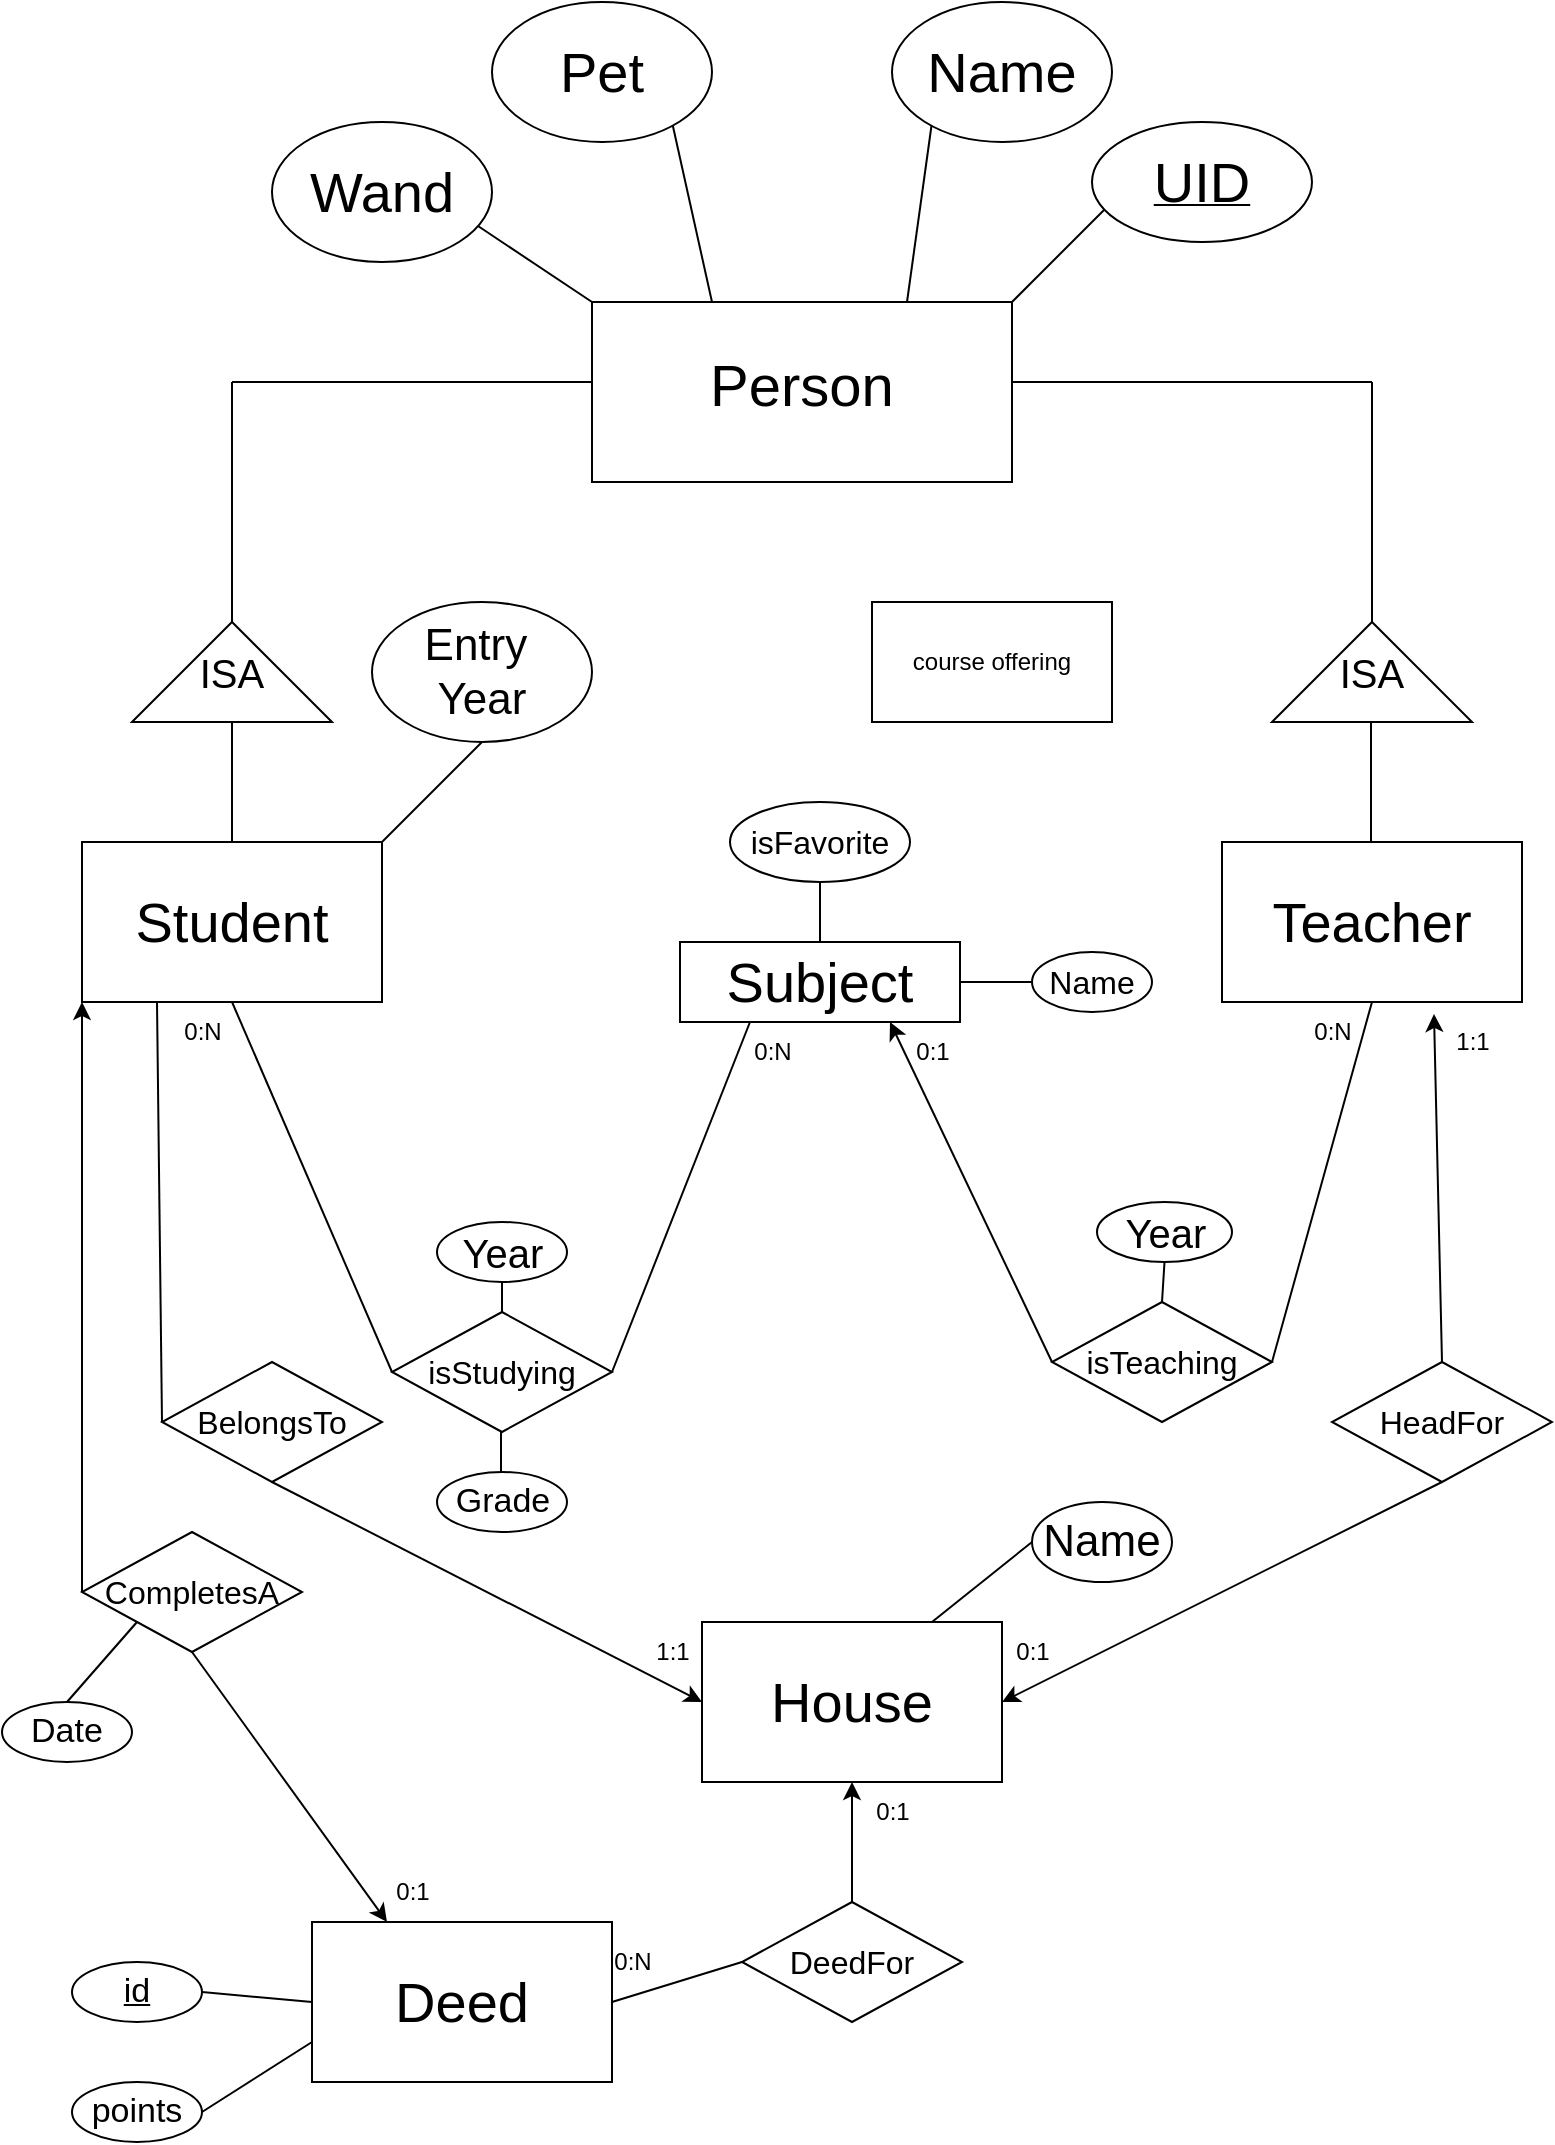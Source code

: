 <mxfile version="28.2.1">
  <diagram name="Page-1" id="wAsHe6x8NOMHR-FiojJh">
    <mxGraphModel dx="921" dy="596" grid="1" gridSize="10" guides="1" tooltips="1" connect="1" arrows="1" fold="1" page="1" pageScale="1" pageWidth="827" pageHeight="1169" math="0" shadow="0">
      <root>
        <mxCell id="0" />
        <mxCell id="1" parent="0" />
        <mxCell id="4F_UYYIf28MU5tTgGBiB-3" value="&lt;div style=&quot;line-height: 230%;&quot;&gt;&lt;font style=&quot;font-size: 29px;&quot;&gt;Person&lt;/font&gt;&lt;/div&gt;" style="rounded=0;whiteSpace=wrap;html=1;" parent="1" vertex="1">
          <mxGeometry x="300" y="200" width="210" height="90" as="geometry" />
        </mxCell>
        <mxCell id="4F_UYYIf28MU5tTgGBiB-6" value="" style="endArrow=none;html=1;rounded=0;" parent="1" edge="1">
          <mxGeometry width="50" height="50" relative="1" as="geometry">
            <mxPoint x="510" y="200" as="sourcePoint" />
            <mxPoint x="560" y="150" as="targetPoint" />
          </mxGeometry>
        </mxCell>
        <mxCell id="4F_UYYIf28MU5tTgGBiB-7" value="&lt;u&gt;&lt;font style=&quot;font-size: 28px;&quot;&gt;UID&lt;/font&gt;&lt;/u&gt;" style="ellipse;whiteSpace=wrap;html=1;" parent="1" vertex="1">
          <mxGeometry x="550" y="110" width="110" height="60" as="geometry" />
        </mxCell>
        <mxCell id="4F_UYYIf28MU5tTgGBiB-9" value="" style="endArrow=none;html=1;rounded=0;exitX=0.75;exitY=0;exitDx=0;exitDy=0;" parent="1" source="4F_UYYIf28MU5tTgGBiB-3" edge="1">
          <mxGeometry width="50" height="50" relative="1" as="geometry">
            <mxPoint x="390" y="260" as="sourcePoint" />
            <mxPoint x="470" y="110" as="targetPoint" />
          </mxGeometry>
        </mxCell>
        <mxCell id="4F_UYYIf28MU5tTgGBiB-10" value="&lt;font style=&quot;font-size: 28px;&quot;&gt;Name&lt;/font&gt;" style="ellipse;whiteSpace=wrap;html=1;" parent="1" vertex="1">
          <mxGeometry x="450" y="50" width="110" height="70" as="geometry" />
        </mxCell>
        <mxCell id="4F_UYYIf28MU5tTgGBiB-11" value="" style="endArrow=none;html=1;rounded=0;exitX=0.75;exitY=0;exitDx=0;exitDy=0;" parent="1" edge="1">
          <mxGeometry width="50" height="50" relative="1" as="geometry">
            <mxPoint x="360" y="200" as="sourcePoint" />
            <mxPoint x="340" y="110" as="targetPoint" />
          </mxGeometry>
        </mxCell>
        <mxCell id="4F_UYYIf28MU5tTgGBiB-12" value="&lt;font style=&quot;font-size: 28px;&quot;&gt;Pet&lt;/font&gt;" style="ellipse;whiteSpace=wrap;html=1;" parent="1" vertex="1">
          <mxGeometry x="250" y="50" width="110" height="70" as="geometry" />
        </mxCell>
        <mxCell id="4F_UYYIf28MU5tTgGBiB-13" value="" style="endArrow=none;html=1;rounded=0;exitX=0.75;exitY=0;exitDx=0;exitDy=0;" parent="1" edge="1">
          <mxGeometry width="50" height="50" relative="1" as="geometry">
            <mxPoint x="300" y="200" as="sourcePoint" />
            <mxPoint x="240" y="160" as="targetPoint" />
          </mxGeometry>
        </mxCell>
        <mxCell id="4F_UYYIf28MU5tTgGBiB-15" value="&lt;span style=&quot;font-size: 28px;&quot;&gt;Wand&lt;/span&gt;" style="ellipse;whiteSpace=wrap;html=1;" parent="1" vertex="1">
          <mxGeometry x="140" y="110" width="110" height="70" as="geometry" />
        </mxCell>
        <mxCell id="4F_UYYIf28MU5tTgGBiB-16" value="" style="endArrow=none;html=1;rounded=0;" parent="1" edge="1">
          <mxGeometry width="50" height="50" relative="1" as="geometry">
            <mxPoint x="120" y="240" as="sourcePoint" />
            <mxPoint x="300" y="240" as="targetPoint" />
          </mxGeometry>
        </mxCell>
        <mxCell id="4F_UYYIf28MU5tTgGBiB-17" value="" style="endArrow=none;html=1;rounded=0;" parent="1" edge="1">
          <mxGeometry width="50" height="50" relative="1" as="geometry">
            <mxPoint x="120" y="400" as="sourcePoint" />
            <mxPoint x="120" y="240" as="targetPoint" />
          </mxGeometry>
        </mxCell>
        <mxCell id="4F_UYYIf28MU5tTgGBiB-18" value="&lt;font style=&quot;line-height: 180%; font-size: 20px;&quot;&gt;ISA&lt;/font&gt;" style="triangle;whiteSpace=wrap;html=1;direction=north;" parent="1" vertex="1">
          <mxGeometry x="70" y="360" width="100" height="50" as="geometry" />
        </mxCell>
        <mxCell id="4F_UYYIf28MU5tTgGBiB-20" value="" style="endArrow=none;html=1;rounded=0;" parent="1" edge="1">
          <mxGeometry width="50" height="50" relative="1" as="geometry">
            <mxPoint x="120" y="470" as="sourcePoint" />
            <mxPoint x="120" y="410" as="targetPoint" />
          </mxGeometry>
        </mxCell>
        <mxCell id="4F_UYYIf28MU5tTgGBiB-21" value="&lt;font style=&quot;font-size: 28px;&quot;&gt;Student&lt;/font&gt;" style="rounded=0;whiteSpace=wrap;html=1;" parent="1" vertex="1">
          <mxGeometry x="45" y="470" width="150" height="80" as="geometry" />
        </mxCell>
        <mxCell id="4F_UYYIf28MU5tTgGBiB-22" value="" style="endArrow=none;html=1;rounded=0;" parent="1" edge="1">
          <mxGeometry width="50" height="50" relative="1" as="geometry">
            <mxPoint x="195" y="470" as="sourcePoint" />
            <mxPoint x="245" y="420" as="targetPoint" />
          </mxGeometry>
        </mxCell>
        <mxCell id="4F_UYYIf28MU5tTgGBiB-23" value="&lt;font style=&quot;font-size: 22px;&quot;&gt;Entry&amp;nbsp;&lt;/font&gt;&lt;div&gt;&lt;font style=&quot;font-size: 22px;&quot;&gt;Year&lt;/font&gt;&lt;/div&gt;" style="ellipse;whiteSpace=wrap;html=1;" parent="1" vertex="1">
          <mxGeometry x="190" y="350" width="110" height="70" as="geometry" />
        </mxCell>
        <mxCell id="4F_UYYIf28MU5tTgGBiB-24" value="" style="endArrow=none;html=1;rounded=0;" parent="1" edge="1">
          <mxGeometry width="50" height="50" relative="1" as="geometry">
            <mxPoint x="510" y="240" as="sourcePoint" />
            <mxPoint x="690" y="240" as="targetPoint" />
          </mxGeometry>
        </mxCell>
        <mxCell id="4F_UYYIf28MU5tTgGBiB-25" value="" style="endArrow=none;html=1;rounded=0;" parent="1" edge="1">
          <mxGeometry width="50" height="50" relative="1" as="geometry">
            <mxPoint x="690" y="400" as="sourcePoint" />
            <mxPoint x="690" y="240" as="targetPoint" />
          </mxGeometry>
        </mxCell>
        <mxCell id="4F_UYYIf28MU5tTgGBiB-26" value="&lt;font style=&quot;line-height: 180%; font-size: 20px;&quot;&gt;ISA&lt;/font&gt;" style="triangle;whiteSpace=wrap;html=1;direction=north;" parent="1" vertex="1">
          <mxGeometry x="640" y="360" width="100" height="50" as="geometry" />
        </mxCell>
        <mxCell id="4F_UYYIf28MU5tTgGBiB-29" value="" style="endArrow=none;html=1;rounded=0;" parent="1" edge="1">
          <mxGeometry width="50" height="50" relative="1" as="geometry">
            <mxPoint x="689.5" y="470" as="sourcePoint" />
            <mxPoint x="689.5" y="410" as="targetPoint" />
          </mxGeometry>
        </mxCell>
        <mxCell id="4F_UYYIf28MU5tTgGBiB-30" value="&lt;font style=&quot;font-size: 28px;&quot;&gt;Teacher&lt;/font&gt;" style="rounded=0;whiteSpace=wrap;html=1;" parent="1" vertex="1">
          <mxGeometry x="615" y="470" width="150" height="80" as="geometry" />
        </mxCell>
        <mxCell id="4F_UYYIf28MU5tTgGBiB-31" value="&lt;font style=&quot;font-size: 28px;&quot;&gt;House&lt;/font&gt;" style="rounded=0;whiteSpace=wrap;html=1;" parent="1" vertex="1">
          <mxGeometry x="355" y="860" width="150" height="80" as="geometry" />
        </mxCell>
        <mxCell id="4F_UYYIf28MU5tTgGBiB-32" value="" style="endArrow=none;html=1;rounded=0;entryX=0;entryY=0.5;entryDx=0;entryDy=0;" parent="1" target="4F_UYYIf28MU5tTgGBiB-33" edge="1">
          <mxGeometry width="50" height="50" relative="1" as="geometry">
            <mxPoint x="470" y="860" as="sourcePoint" />
            <mxPoint x="520" y="810" as="targetPoint" />
          </mxGeometry>
        </mxCell>
        <mxCell id="4F_UYYIf28MU5tTgGBiB-33" value="&lt;span style=&quot;font-size: 22px;&quot;&gt;Name&lt;/span&gt;" style="ellipse;whiteSpace=wrap;html=1;" parent="1" vertex="1">
          <mxGeometry x="520" y="800" width="70" height="40" as="geometry" />
        </mxCell>
        <mxCell id="4F_UYYIf28MU5tTgGBiB-34" value="&lt;font style=&quot;font-size: 16px;&quot;&gt;BelongsTo&lt;/font&gt;" style="rhombus;whiteSpace=wrap;html=1;" parent="1" vertex="1">
          <mxGeometry x="85" y="730" width="110" height="60" as="geometry" />
        </mxCell>
        <mxCell id="4F_UYYIf28MU5tTgGBiB-35" value="" style="endArrow=none;html=1;rounded=0;entryX=0;entryY=0.5;entryDx=0;entryDy=0;exitX=0.25;exitY=1;exitDx=0;exitDy=0;" parent="1" source="4F_UYYIf28MU5tTgGBiB-21" target="4F_UYYIf28MU5tTgGBiB-34" edge="1">
          <mxGeometry width="50" height="50" relative="1" as="geometry">
            <mxPoint x="200" y="520" as="sourcePoint" />
            <mxPoint x="240" y="470" as="targetPoint" />
          </mxGeometry>
        </mxCell>
        <mxCell id="4F_UYYIf28MU5tTgGBiB-37" value="" style="endArrow=classic;html=1;rounded=0;entryX=0;entryY=0.5;entryDx=0;entryDy=0;exitX=0.5;exitY=1;exitDx=0;exitDy=0;" parent="1" source="4F_UYYIf28MU5tTgGBiB-34" target="4F_UYYIf28MU5tTgGBiB-31" edge="1">
          <mxGeometry width="50" height="50" relative="1" as="geometry">
            <mxPoint x="195" y="760" as="sourcePoint" />
            <mxPoint x="414" y="880" as="targetPoint" />
          </mxGeometry>
        </mxCell>
        <mxCell id="4F_UYYIf28MU5tTgGBiB-38" value="1:1" style="text;html=1;align=center;verticalAlign=middle;resizable=0;points=[];autosize=1;strokeColor=none;fillColor=none;" parent="1" vertex="1">
          <mxGeometry x="320" y="860" width="40" height="30" as="geometry" />
        </mxCell>
        <mxCell id="4F_UYYIf28MU5tTgGBiB-39" value="0:N" style="text;html=1;align=center;verticalAlign=middle;resizable=0;points=[];autosize=1;strokeColor=none;fillColor=none;" parent="1" vertex="1">
          <mxGeometry x="85" y="550" width="40" height="30" as="geometry" />
        </mxCell>
        <mxCell id="4F_UYYIf28MU5tTgGBiB-40" value="&lt;font style=&quot;font-size: 16px;&quot;&gt;HeadFor&lt;/font&gt;" style="rhombus;whiteSpace=wrap;html=1;" parent="1" vertex="1">
          <mxGeometry x="670" y="730" width="110" height="60" as="geometry" />
        </mxCell>
        <mxCell id="4F_UYYIf28MU5tTgGBiB-44" value="" style="endArrow=classic;html=1;rounded=0;entryX=0.025;entryY=0.033;entryDx=0;entryDy=0;entryPerimeter=0;exitX=0.5;exitY=0;exitDx=0;exitDy=0;" parent="1" source="4F_UYYIf28MU5tTgGBiB-40" target="4F_UYYIf28MU5tTgGBiB-45" edge="1">
          <mxGeometry width="50" height="50" relative="1" as="geometry">
            <mxPoint x="719.997" y="737.5" as="sourcePoint" />
            <mxPoint x="689.58" y="555" as="targetPoint" />
          </mxGeometry>
        </mxCell>
        <mxCell id="4F_UYYIf28MU5tTgGBiB-45" value="1:1" style="text;html=1;align=center;verticalAlign=middle;resizable=0;points=[];autosize=1;strokeColor=none;fillColor=none;" parent="1" vertex="1">
          <mxGeometry x="720" y="555" width="40" height="30" as="geometry" />
        </mxCell>
        <mxCell id="4F_UYYIf28MU5tTgGBiB-47" value="" style="endArrow=classic;html=1;rounded=0;entryX=1;entryY=0.5;entryDx=0;entryDy=0;exitX=0.5;exitY=1;exitDx=0;exitDy=0;" parent="1" source="4F_UYYIf28MU5tTgGBiB-40" target="4F_UYYIf28MU5tTgGBiB-31" edge="1">
          <mxGeometry width="50" height="50" relative="1" as="geometry">
            <mxPoint x="450" y="520" as="sourcePoint" />
            <mxPoint x="495" y="450" as="targetPoint" />
          </mxGeometry>
        </mxCell>
        <mxCell id="4F_UYYIf28MU5tTgGBiB-48" value="0:1" style="text;html=1;align=center;verticalAlign=middle;resizable=0;points=[];autosize=1;strokeColor=none;fillColor=none;" parent="1" vertex="1">
          <mxGeometry x="500" y="860" width="40" height="30" as="geometry" />
        </mxCell>
        <mxCell id="4F_UYYIf28MU5tTgGBiB-50" value="&lt;font style=&quot;font-size: 28px;&quot;&gt;Subject&lt;/font&gt;" style="rounded=0;whiteSpace=wrap;html=1;" parent="1" vertex="1">
          <mxGeometry x="344" y="520" width="140" height="40" as="geometry" />
        </mxCell>
        <mxCell id="4F_UYYIf28MU5tTgGBiB-51" value="" style="endArrow=none;html=1;rounded=0;exitX=0.5;exitY=1;exitDx=0;exitDy=0;entryX=0;entryY=0.5;entryDx=0;entryDy=0;" parent="1" source="4F_UYYIf28MU5tTgGBiB-21" target="4F_UYYIf28MU5tTgGBiB-52" edge="1">
          <mxGeometry width="50" height="50" relative="1" as="geometry">
            <mxPoint x="240" y="550" as="sourcePoint" />
            <mxPoint x="200" y="620" as="targetPoint" />
          </mxGeometry>
        </mxCell>
        <mxCell id="4F_UYYIf28MU5tTgGBiB-52" value="&lt;font style=&quot;font-size: 16px;&quot;&gt;isStudying&lt;/font&gt;" style="rhombus;whiteSpace=wrap;html=1;" parent="1" vertex="1">
          <mxGeometry x="200" y="705" width="110" height="60" as="geometry" />
        </mxCell>
        <mxCell id="4F_UYYIf28MU5tTgGBiB-53" value="&lt;font style=&quot;font-size: 20px;&quot;&gt;Year&lt;/font&gt;" style="ellipse;whiteSpace=wrap;html=1;" parent="1" vertex="1">
          <mxGeometry x="222.5" y="660" width="65" height="30" as="geometry" />
        </mxCell>
        <mxCell id="4F_UYYIf28MU5tTgGBiB-54" value="" style="endArrow=none;html=1;rounded=0;exitX=0.5;exitY=1;exitDx=0;exitDy=0;entryX=0.5;entryY=0;entryDx=0;entryDy=0;" parent="1" source="4F_UYYIf28MU5tTgGBiB-53" target="4F_UYYIf28MU5tTgGBiB-52" edge="1">
          <mxGeometry width="50" height="50" relative="1" as="geometry">
            <mxPoint x="380" y="735" as="sourcePoint" />
            <mxPoint x="430" y="685" as="targetPoint" />
          </mxGeometry>
        </mxCell>
        <mxCell id="4F_UYYIf28MU5tTgGBiB-55" value="" style="endArrow=none;html=1;rounded=0;exitX=0.5;exitY=1;exitDx=0;exitDy=0;entryX=0.5;entryY=0;entryDx=0;entryDy=0;" parent="1" edge="1">
          <mxGeometry width="50" height="50" relative="1" as="geometry">
            <mxPoint x="254.5" y="765" as="sourcePoint" />
            <mxPoint x="254.5" y="795" as="targetPoint" />
          </mxGeometry>
        </mxCell>
        <mxCell id="4F_UYYIf28MU5tTgGBiB-56" value="&lt;font style=&quot;font-size: 17px;&quot;&gt;Grade&lt;/font&gt;" style="ellipse;whiteSpace=wrap;html=1;" parent="1" vertex="1">
          <mxGeometry x="222.5" y="785" width="65" height="30" as="geometry" />
        </mxCell>
        <mxCell id="4F_UYYIf28MU5tTgGBiB-57" value="" style="endArrow=none;html=1;rounded=0;entryX=0.25;entryY=1;entryDx=0;entryDy=0;exitX=1;exitY=0.5;exitDx=0;exitDy=0;" parent="1" source="4F_UYYIf28MU5tTgGBiB-52" target="4F_UYYIf28MU5tTgGBiB-50" edge="1">
          <mxGeometry width="50" height="50" relative="1" as="geometry">
            <mxPoint x="260" y="660" as="sourcePoint" />
            <mxPoint x="310" y="610" as="targetPoint" />
          </mxGeometry>
        </mxCell>
        <mxCell id="4F_UYYIf28MU5tTgGBiB-58" value="0:N" style="text;html=1;align=center;verticalAlign=middle;resizable=0;points=[];autosize=1;strokeColor=none;fillColor=none;" parent="1" vertex="1">
          <mxGeometry x="370" y="560" width="40" height="30" as="geometry" />
        </mxCell>
        <mxCell id="4F_UYYIf28MU5tTgGBiB-61" style="edgeStyle=orthogonalEdgeStyle;rounded=0;orthogonalLoop=1;jettySize=auto;html=1;exitX=0.5;exitY=1;exitDx=0;exitDy=0;" parent="1" source="4F_UYYIf28MU5tTgGBiB-33" target="4F_UYYIf28MU5tTgGBiB-33" edge="1">
          <mxGeometry relative="1" as="geometry" />
        </mxCell>
        <mxCell id="4F_UYYIf28MU5tTgGBiB-62" value="&lt;font style=&quot;font-size: 16px;&quot;&gt;Name&lt;/font&gt;" style="ellipse;whiteSpace=wrap;html=1;" parent="1" vertex="1">
          <mxGeometry x="520" y="525" width="60" height="30" as="geometry" />
        </mxCell>
        <mxCell id="4F_UYYIf28MU5tTgGBiB-66" value="" style="endArrow=none;html=1;rounded=0;exitX=1;exitY=0.5;exitDx=0;exitDy=0;entryX=0;entryY=0.5;entryDx=0;entryDy=0;" parent="1" source="4F_UYYIf28MU5tTgGBiB-50" target="4F_UYYIf28MU5tTgGBiB-62" edge="1">
          <mxGeometry width="50" height="50" relative="1" as="geometry">
            <mxPoint x="470" y="585" as="sourcePoint" />
            <mxPoint x="520" y="535" as="targetPoint" />
          </mxGeometry>
        </mxCell>
        <mxCell id="4F_UYYIf28MU5tTgGBiB-74" value="&lt;font style=&quot;font-size: 16px;&quot;&gt;isFavorite&lt;/font&gt;" style="ellipse;whiteSpace=wrap;html=1;" parent="1" vertex="1">
          <mxGeometry x="369" y="450" width="90" height="40" as="geometry" />
        </mxCell>
        <mxCell id="4F_UYYIf28MU5tTgGBiB-75" value="" style="endArrow=none;html=1;rounded=0;exitX=0.5;exitY=0;exitDx=0;exitDy=0;entryX=0.5;entryY=1;entryDx=0;entryDy=0;" parent="1" source="4F_UYYIf28MU5tTgGBiB-50" target="4F_UYYIf28MU5tTgGBiB-74" edge="1">
          <mxGeometry width="50" height="50" relative="1" as="geometry">
            <mxPoint x="429.5" y="660" as="sourcePoint" />
            <mxPoint x="429.5" y="605" as="targetPoint" />
          </mxGeometry>
        </mxCell>
        <mxCell id="4F_UYYIf28MU5tTgGBiB-77" value="" style="endArrow=none;html=1;rounded=0;exitX=0.5;exitY=1;exitDx=0;exitDy=0;entryX=1;entryY=0.5;entryDx=0;entryDy=0;" parent="1" source="4F_UYYIf28MU5tTgGBiB-30" target="4F_UYYIf28MU5tTgGBiB-78" edge="1">
          <mxGeometry width="50" height="50" relative="1" as="geometry">
            <mxPoint x="590" y="570" as="sourcePoint" />
            <mxPoint x="650" y="730" as="targetPoint" />
          </mxGeometry>
        </mxCell>
        <mxCell id="4F_UYYIf28MU5tTgGBiB-78" value="&lt;font style=&quot;font-size: 16px;&quot;&gt;isTeaching&lt;/font&gt;" style="rhombus;whiteSpace=wrap;html=1;" parent="1" vertex="1">
          <mxGeometry x="530" y="700" width="110" height="60" as="geometry" />
        </mxCell>
        <mxCell id="4F_UYYIf28MU5tTgGBiB-80" value="" style="endArrow=classic;html=1;rounded=0;exitX=0;exitY=0.5;exitDx=0;exitDy=0;entryX=0.75;entryY=1;entryDx=0;entryDy=0;" parent="1" source="4F_UYYIf28MU5tTgGBiB-78" target="4F_UYYIf28MU5tTgGBiB-50" edge="1">
          <mxGeometry width="50" height="50" relative="1" as="geometry">
            <mxPoint x="380" y="660" as="sourcePoint" />
            <mxPoint x="430" y="610" as="targetPoint" />
          </mxGeometry>
        </mxCell>
        <mxCell id="4F_UYYIf28MU5tTgGBiB-81" value="0:1" style="text;html=1;align=center;verticalAlign=middle;resizable=0;points=[];autosize=1;strokeColor=none;fillColor=none;" parent="1" vertex="1">
          <mxGeometry x="450" y="560" width="40" height="30" as="geometry" />
        </mxCell>
        <mxCell id="4F_UYYIf28MU5tTgGBiB-82" value="&lt;font style=&quot;font-size: 20px;&quot;&gt;Year&lt;/font&gt;" style="ellipse;whiteSpace=wrap;html=1;" parent="1" vertex="1">
          <mxGeometry x="552.5" y="650" width="67.5" height="30" as="geometry" />
        </mxCell>
        <mxCell id="4F_UYYIf28MU5tTgGBiB-84" value="0:N" style="text;html=1;align=center;verticalAlign=middle;resizable=0;points=[];autosize=1;strokeColor=none;fillColor=none;" parent="1" vertex="1">
          <mxGeometry x="650" y="550" width="40" height="30" as="geometry" />
        </mxCell>
        <mxCell id="4F_UYYIf28MU5tTgGBiB-86" value="" style="endArrow=classic;html=1;rounded=0;entryX=0;entryY=1;entryDx=0;entryDy=0;exitX=0;exitY=0.5;exitDx=0;exitDy=0;" parent="1" source="4F_UYYIf28MU5tTgGBiB-87" target="4F_UYYIf28MU5tTgGBiB-21" edge="1">
          <mxGeometry width="50" height="50" relative="1" as="geometry">
            <mxPoint x="45" y="850" as="sourcePoint" />
            <mxPoint x="430" y="770" as="targetPoint" />
          </mxGeometry>
        </mxCell>
        <mxCell id="4F_UYYIf28MU5tTgGBiB-87" value="&lt;font size=&quot;3&quot;&gt;CompletesA&lt;/font&gt;" style="rhombus;whiteSpace=wrap;html=1;" parent="1" vertex="1">
          <mxGeometry x="45" y="815" width="110" height="60" as="geometry" />
        </mxCell>
        <mxCell id="4F_UYYIf28MU5tTgGBiB-88" value="" style="endArrow=none;html=1;rounded=0;entryX=0;entryY=1;entryDx=0;entryDy=0;exitX=0.5;exitY=0;exitDx=0;exitDy=0;" parent="1" source="4F_UYYIf28MU5tTgGBiB-90" target="4F_UYYIf28MU5tTgGBiB-87" edge="1">
          <mxGeometry width="50" height="50" relative="1" as="geometry">
            <mxPoint x="50" y="890" as="sourcePoint" />
            <mxPoint x="50" y="910" as="targetPoint" />
          </mxGeometry>
        </mxCell>
        <mxCell id="4F_UYYIf28MU5tTgGBiB-90" value="&lt;font style=&quot;font-size: 17px;&quot;&gt;Date&lt;/font&gt;" style="ellipse;whiteSpace=wrap;html=1;" parent="1" vertex="1">
          <mxGeometry x="5" y="900" width="65" height="30" as="geometry" />
        </mxCell>
        <mxCell id="4F_UYYIf28MU5tTgGBiB-92" value="&lt;font style=&quot;font-size: 28px;&quot;&gt;Deed&lt;/font&gt;" style="rounded=0;whiteSpace=wrap;html=1;" parent="1" vertex="1">
          <mxGeometry x="160" y="1010" width="150" height="80" as="geometry" />
        </mxCell>
        <mxCell id="4F_UYYIf28MU5tTgGBiB-93" value="" style="endArrow=classic;html=1;rounded=0;exitX=0.5;exitY=1;exitDx=0;exitDy=0;entryX=0.25;entryY=0;entryDx=0;entryDy=0;" parent="1" source="4F_UYYIf28MU5tTgGBiB-87" target="4F_UYYIf28MU5tTgGBiB-92" edge="1">
          <mxGeometry width="50" height="50" relative="1" as="geometry">
            <mxPoint x="380" y="880" as="sourcePoint" />
            <mxPoint x="430" y="830" as="targetPoint" />
          </mxGeometry>
        </mxCell>
        <mxCell id="4F_UYYIf28MU5tTgGBiB-94" value="0:1" style="text;html=1;align=center;verticalAlign=middle;resizable=0;points=[];autosize=1;strokeColor=none;fillColor=none;" parent="1" vertex="1">
          <mxGeometry x="190" y="980" width="40" height="30" as="geometry" />
        </mxCell>
        <mxCell id="4F_UYYIf28MU5tTgGBiB-95" value="&lt;span style=&quot;font-size: 17px;&quot;&gt;&lt;u&gt;id&lt;/u&gt;&lt;/span&gt;" style="ellipse;whiteSpace=wrap;html=1;" parent="1" vertex="1">
          <mxGeometry x="40" y="1030" width="65" height="30" as="geometry" />
        </mxCell>
        <mxCell id="4F_UYYIf28MU5tTgGBiB-97" value="" style="endArrow=none;html=1;rounded=0;exitX=1;exitY=0.5;exitDx=0;exitDy=0;entryX=0;entryY=0.5;entryDx=0;entryDy=0;" parent="1" source="4F_UYYIf28MU5tTgGBiB-95" target="4F_UYYIf28MU5tTgGBiB-92" edge="1">
          <mxGeometry width="50" height="50" relative="1" as="geometry">
            <mxPoint x="380" y="980" as="sourcePoint" />
            <mxPoint x="430" y="930" as="targetPoint" />
          </mxGeometry>
        </mxCell>
        <mxCell id="4F_UYYIf28MU5tTgGBiB-98" value="&lt;span style=&quot;font-size: 17px;&quot;&gt;points&lt;/span&gt;" style="ellipse;whiteSpace=wrap;html=1;" parent="1" vertex="1">
          <mxGeometry x="40" y="1090" width="65" height="30" as="geometry" />
        </mxCell>
        <mxCell id="4F_UYYIf28MU5tTgGBiB-99" value="" style="endArrow=none;html=1;rounded=0;exitX=1;exitY=0.5;exitDx=0;exitDy=0;entryX=0;entryY=0.75;entryDx=0;entryDy=0;" parent="1" source="4F_UYYIf28MU5tTgGBiB-98" target="4F_UYYIf28MU5tTgGBiB-92" edge="1">
          <mxGeometry width="50" height="50" relative="1" as="geometry">
            <mxPoint x="120" y="1040" as="sourcePoint" />
            <mxPoint x="175" y="1045" as="targetPoint" />
          </mxGeometry>
        </mxCell>
        <mxCell id="4F_UYYIf28MU5tTgGBiB-100" value="&lt;font style=&quot;font-size: 16px;&quot;&gt;DeedFor&lt;/font&gt;" style="rhombus;whiteSpace=wrap;html=1;" parent="1" vertex="1">
          <mxGeometry x="375" y="1000" width="110" height="60" as="geometry" />
        </mxCell>
        <mxCell id="4F_UYYIf28MU5tTgGBiB-101" value="" style="endArrow=classic;html=1;rounded=0;exitX=0.5;exitY=0;exitDx=0;exitDy=0;entryX=0.5;entryY=1;entryDx=0;entryDy=0;" parent="1" source="4F_UYYIf28MU5tTgGBiB-100" target="4F_UYYIf28MU5tTgGBiB-31" edge="1">
          <mxGeometry width="50" height="50" relative="1" as="geometry">
            <mxPoint x="170" y="980" as="sourcePoint" />
            <mxPoint x="268" y="1115" as="targetPoint" />
          </mxGeometry>
        </mxCell>
        <mxCell id="4F_UYYIf28MU5tTgGBiB-102" value="0:1" style="text;html=1;align=center;verticalAlign=middle;resizable=0;points=[];autosize=1;strokeColor=none;fillColor=none;" parent="1" vertex="1">
          <mxGeometry x="430" y="940" width="40" height="30" as="geometry" />
        </mxCell>
        <mxCell id="4F_UYYIf28MU5tTgGBiB-104" value="0:N" style="text;html=1;align=center;verticalAlign=middle;resizable=0;points=[];autosize=1;strokeColor=none;fillColor=none;" parent="1" vertex="1">
          <mxGeometry x="300" y="1015" width="40" height="30" as="geometry" />
        </mxCell>
        <mxCell id="IBz2gKsZxdDZvviABwcV-2" value="" style="endArrow=none;html=1;rounded=0;exitX=0.5;exitY=1;exitDx=0;exitDy=0;entryX=0.5;entryY=0;entryDx=0;entryDy=0;" edge="1" parent="1" source="4F_UYYIf28MU5tTgGBiB-82" target="4F_UYYIf28MU5tTgGBiB-78">
          <mxGeometry width="50" height="50" relative="1" as="geometry">
            <mxPoint x="400" y="730" as="sourcePoint" />
            <mxPoint x="400" y="745" as="targetPoint" />
          </mxGeometry>
        </mxCell>
        <mxCell id="IBz2gKsZxdDZvviABwcV-4" value="" style="endArrow=none;html=1;rounded=0;exitX=1;exitY=0.5;exitDx=0;exitDy=0;entryX=0;entryY=0.5;entryDx=0;entryDy=0;" edge="1" parent="1" source="4F_UYYIf28MU5tTgGBiB-92" target="4F_UYYIf28MU5tTgGBiB-100">
          <mxGeometry width="50" height="50" relative="1" as="geometry">
            <mxPoint x="390" y="890" as="sourcePoint" />
            <mxPoint x="440" y="840" as="targetPoint" />
          </mxGeometry>
        </mxCell>
        <mxCell id="IBz2gKsZxdDZvviABwcV-5" value="course offering" style="whiteSpace=wrap;html=1;" vertex="1" parent="1">
          <mxGeometry x="440" y="350" width="120" height="60" as="geometry" />
        </mxCell>
      </root>
    </mxGraphModel>
  </diagram>
</mxfile>
